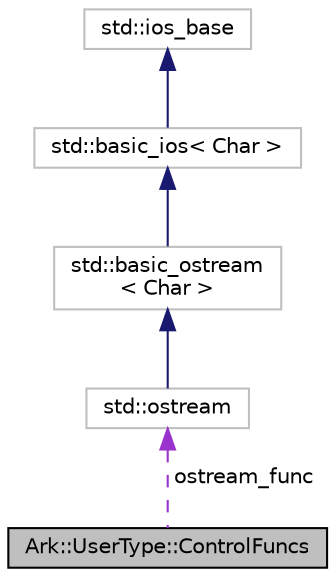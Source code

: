 digraph "Ark::UserType::ControlFuncs"
{
 // INTERACTIVE_SVG=YES
 // LATEX_PDF_SIZE
  edge [fontname="Helvetica",fontsize="10",labelfontname="Helvetica",labelfontsize="10"];
  node [fontname="Helvetica",fontsize="10",shape=record];
  Node1 [label="Ark::UserType::ControlFuncs",height=0.2,width=0.4,color="black", fillcolor="grey75", style="filled", fontcolor="black",tooltip="A structure holding a bunch of pointers to different useful functions related to this usertype."];
  Node2 -> Node1 [dir="back",color="darkorchid3",fontsize="10",style="dashed",label=" ostream_func" ,fontname="Helvetica"];
  Node2 [label="std::ostream",height=0.2,width=0.4,color="grey75", fillcolor="white", style="filled",tooltip=" "];
  Node3 -> Node2 [dir="back",color="midnightblue",fontsize="10",style="solid",fontname="Helvetica"];
  Node3 [label="std::basic_ostream\l\< Char \>",height=0.2,width=0.4,color="grey75", fillcolor="white", style="filled",tooltip=" "];
  Node4 -> Node3 [dir="back",color="midnightblue",fontsize="10",style="solid",fontname="Helvetica"];
  Node4 [label="std::basic_ios\< Char \>",height=0.2,width=0.4,color="grey75", fillcolor="white", style="filled",tooltip=" "];
  Node5 -> Node4 [dir="back",color="midnightblue",fontsize="10",style="solid",fontname="Helvetica"];
  Node5 [label="std::ios_base",height=0.2,width=0.4,color="grey75", fillcolor="white", style="filled",tooltip=" "];
}
